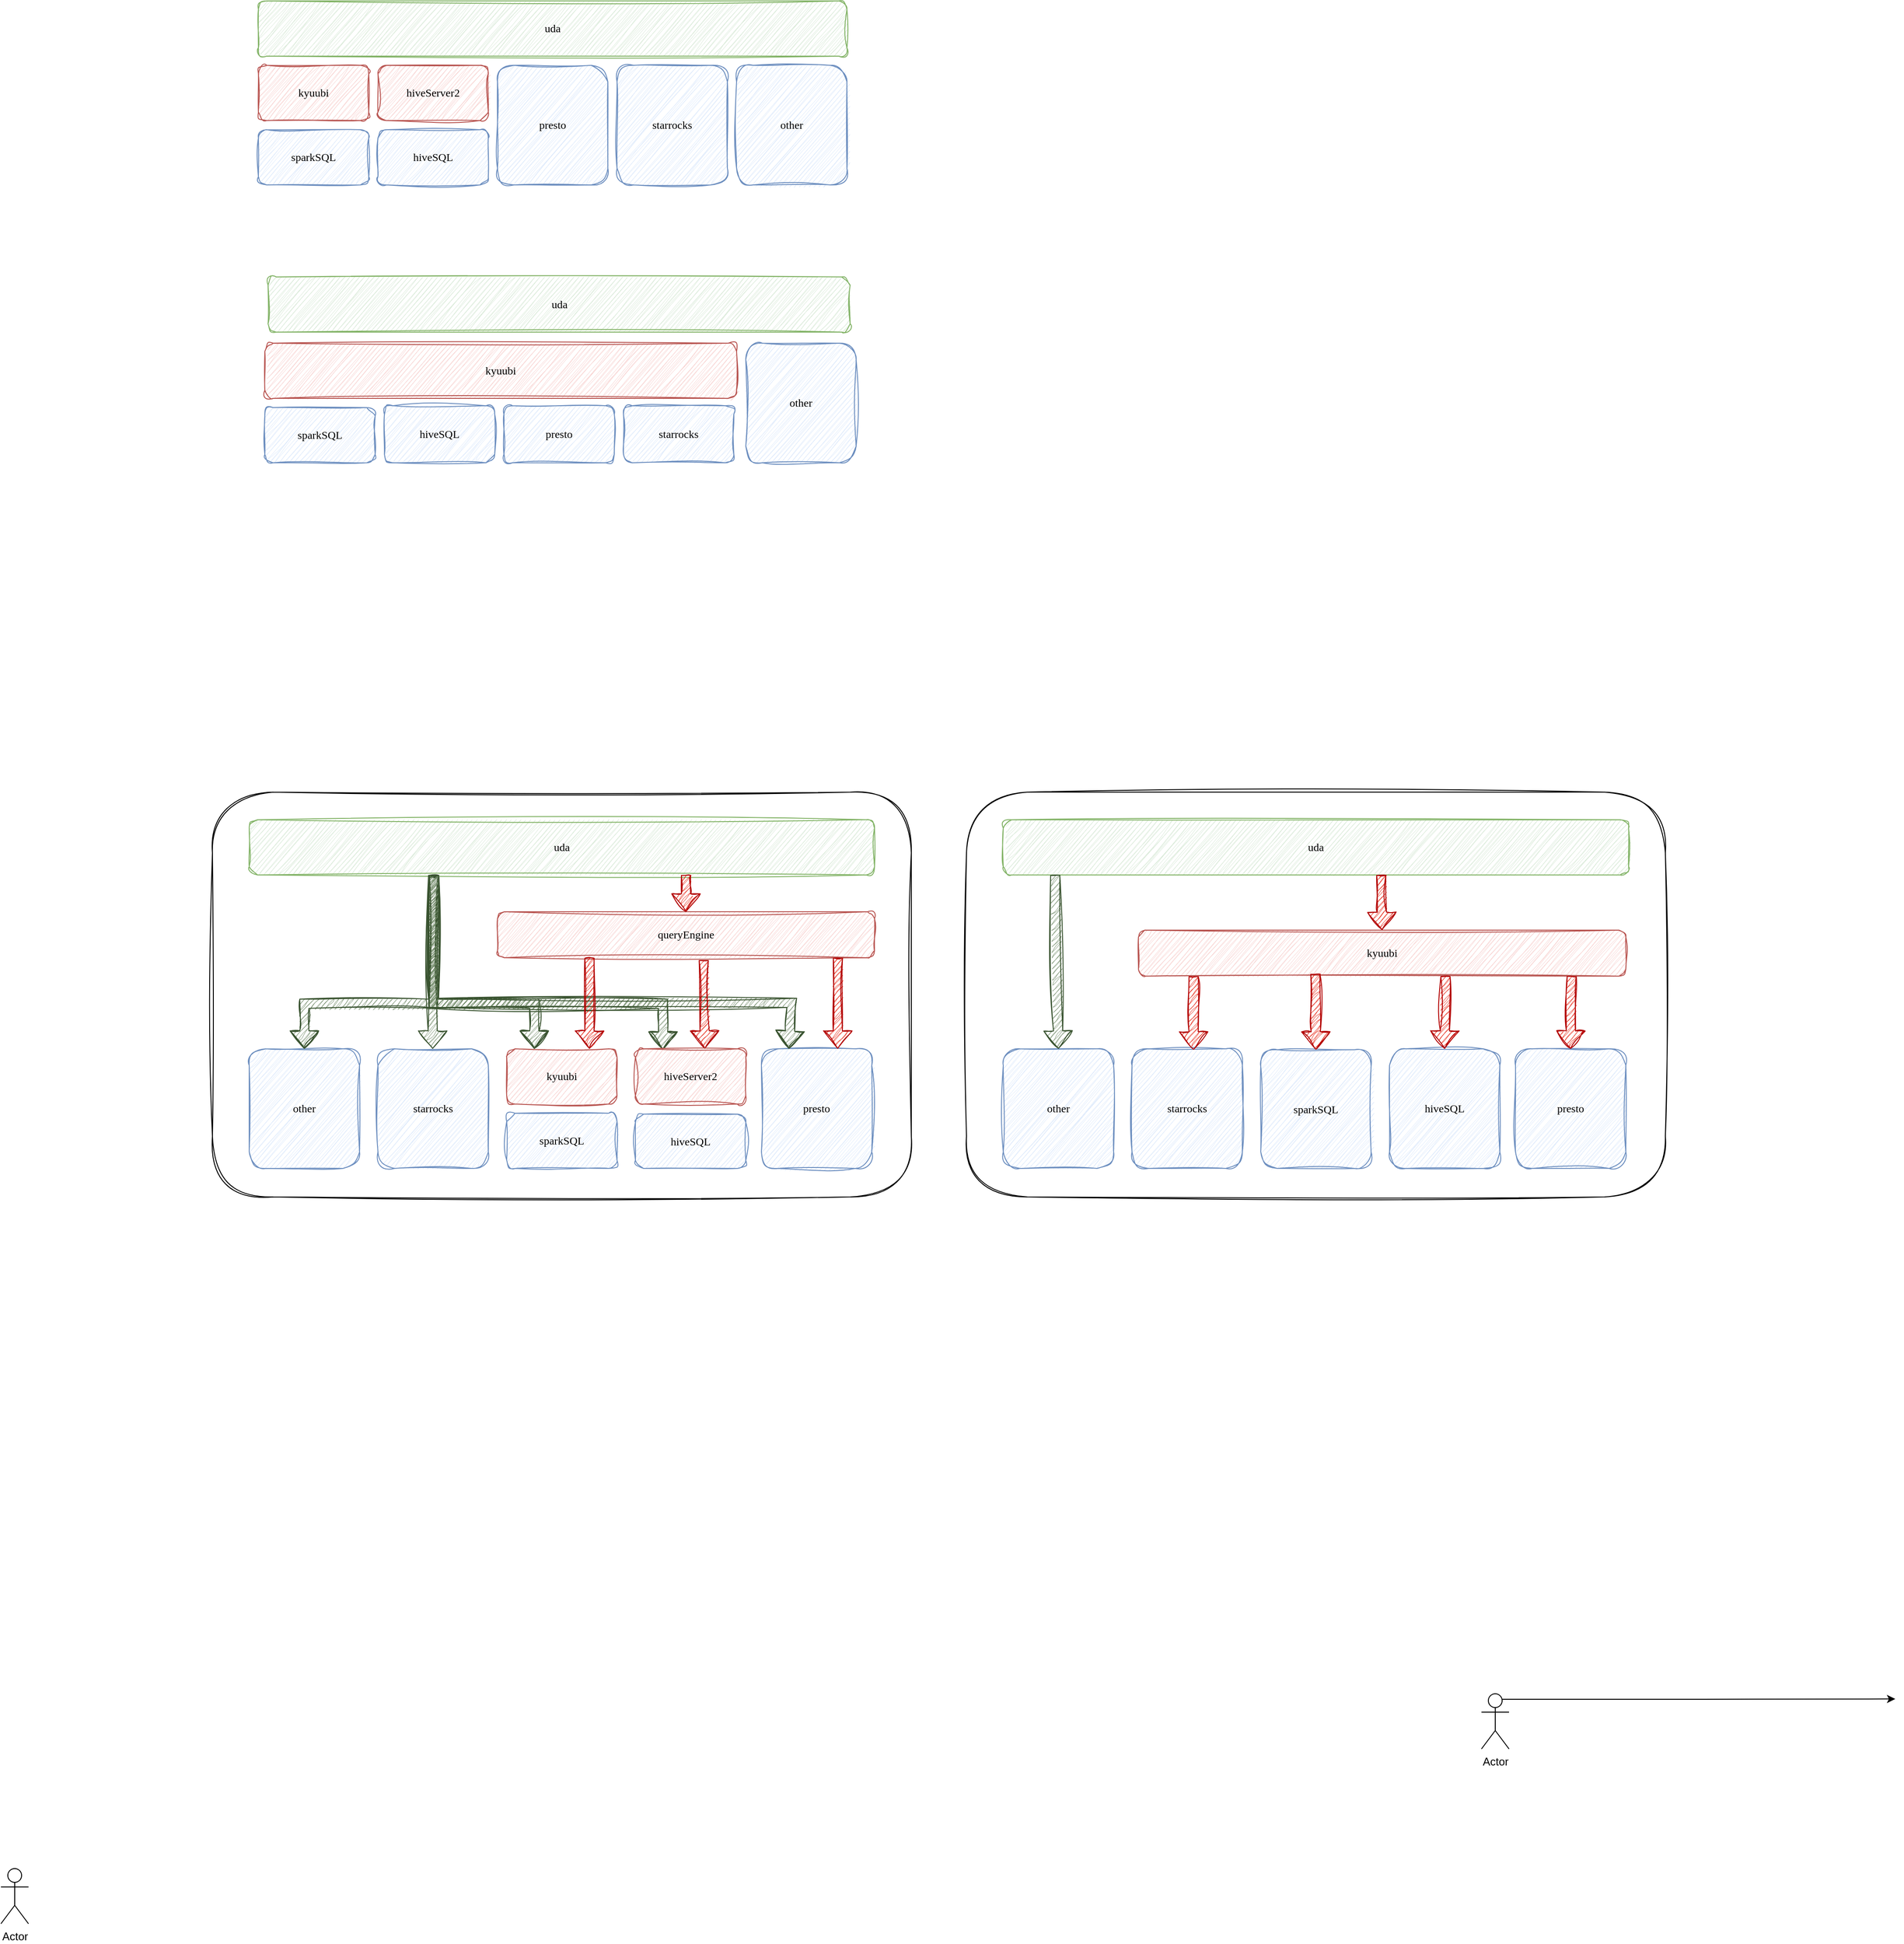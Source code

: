 <mxfile version="23.1.7" type="github">
  <diagram name="第 1 页" id="B3tPYIUx9oePQ5Cu4HwT">
    <mxGraphModel dx="2739" dy="2217" grid="1" gridSize="10" guides="1" tooltips="1" connect="1" arrows="1" fold="1" page="1" pageScale="1" pageWidth="827" pageHeight="1169" math="0" shadow="0">
      <root>
        <mxCell id="0" />
        <mxCell id="1" parent="0" />
        <mxCell id="cScYreCUNj_6Q80DE0kT-82" value="" style="rounded=1;whiteSpace=wrap;html=1;sketch=1;curveFitting=1;jiggle=2;" vertex="1" parent="1">
          <mxGeometry x="880" y="720" width="760" height="440" as="geometry" />
        </mxCell>
        <mxCell id="cScYreCUNj_6Q80DE0kT-81" value="" style="rounded=1;whiteSpace=wrap;html=1;sketch=1;curveFitting=1;jiggle=2;" vertex="1" parent="1">
          <mxGeometry x="60" y="720" width="760" height="440" as="geometry" />
        </mxCell>
        <mxCell id="cScYreCUNj_6Q80DE0kT-1" value="uda" style="rounded=1;whiteSpace=wrap;html=1;sketch=1;curveFitting=1;jiggle=2;fontFamily=Comic Sans MS;fillColor=#d5e8d4;strokeColor=#82b366;" vertex="1" parent="1">
          <mxGeometry x="110" y="-140" width="640" height="60" as="geometry" />
        </mxCell>
        <mxCell id="cScYreCUNj_6Q80DE0kT-6" value="sparkSQL" style="rounded=1;whiteSpace=wrap;html=1;sketch=1;curveFitting=1;jiggle=2;fontFamily=Comic Sans MS;fillColor=#dae8fc;strokeColor=#6c8ebf;" vertex="1" parent="1">
          <mxGeometry x="110" width="120" height="60" as="geometry" />
        </mxCell>
        <mxCell id="cScYreCUNj_6Q80DE0kT-7" value="hiveSQL" style="rounded=1;whiteSpace=wrap;html=1;sketch=1;curveFitting=1;jiggle=2;fontFamily=Comic Sans MS;fillColor=#dae8fc;strokeColor=#6c8ebf;" vertex="1" parent="1">
          <mxGeometry x="240" width="120" height="60" as="geometry" />
        </mxCell>
        <mxCell id="cScYreCUNj_6Q80DE0kT-8" value="presto" style="rounded=1;whiteSpace=wrap;html=1;sketch=1;curveFitting=1;jiggle=2;fontFamily=Comic Sans MS;fillColor=#dae8fc;strokeColor=#6c8ebf;" vertex="1" parent="1">
          <mxGeometry x="370" y="-70" width="120" height="130" as="geometry" />
        </mxCell>
        <mxCell id="cScYreCUNj_6Q80DE0kT-9" value="starrocks" style="rounded=1;whiteSpace=wrap;html=1;sketch=1;curveFitting=1;jiggle=2;fontFamily=Comic Sans MS;fillColor=#dae8fc;strokeColor=#6c8ebf;" vertex="1" parent="1">
          <mxGeometry x="500" y="-70" width="120" height="130" as="geometry" />
        </mxCell>
        <mxCell id="cScYreCUNj_6Q80DE0kT-10" value="kyuubi" style="rounded=1;whiteSpace=wrap;html=1;sketch=1;curveFitting=1;jiggle=2;fontFamily=Comic Sans MS;fillColor=#f8cecc;strokeColor=#b85450;" vertex="1" parent="1">
          <mxGeometry x="110" y="-70" width="120" height="60" as="geometry" />
        </mxCell>
        <mxCell id="cScYreCUNj_6Q80DE0kT-11" value="uda" style="rounded=1;whiteSpace=wrap;html=1;sketch=1;curveFitting=1;jiggle=2;fontFamily=Comic Sans MS;fillColor=#d5e8d4;strokeColor=#82b366;" vertex="1" parent="1">
          <mxGeometry x="120.5" y="160" width="633" height="60" as="geometry" />
        </mxCell>
        <mxCell id="cScYreCUNj_6Q80DE0kT-12" value="sparkSQL" style="rounded=1;whiteSpace=wrap;html=1;sketch=1;curveFitting=1;jiggle=2;fontFamily=Comic Sans MS;fillColor=#dae8fc;strokeColor=#6c8ebf;" vertex="1" parent="1">
          <mxGeometry x="117" y="302" width="120" height="60" as="geometry" />
        </mxCell>
        <mxCell id="cScYreCUNj_6Q80DE0kT-13" value="hiveSQL" style="rounded=1;whiteSpace=wrap;html=1;sketch=1;curveFitting=1;jiggle=2;fontFamily=Comic Sans MS;fillColor=#dae8fc;strokeColor=#6c8ebf;" vertex="1" parent="1">
          <mxGeometry x="247" y="300" width="120" height="62" as="geometry" />
        </mxCell>
        <mxCell id="cScYreCUNj_6Q80DE0kT-14" value="presto" style="rounded=1;whiteSpace=wrap;html=1;sketch=1;curveFitting=1;jiggle=2;fontFamily=Comic Sans MS;fillColor=#dae8fc;strokeColor=#6c8ebf;" vertex="1" parent="1">
          <mxGeometry x="377" y="300" width="120" height="62" as="geometry" />
        </mxCell>
        <mxCell id="cScYreCUNj_6Q80DE0kT-15" value="starrocks" style="rounded=1;whiteSpace=wrap;html=1;sketch=1;curveFitting=1;jiggle=2;fontFamily=Comic Sans MS;fillColor=#dae8fc;strokeColor=#6c8ebf;" vertex="1" parent="1">
          <mxGeometry x="507" y="300" width="120" height="62" as="geometry" />
        </mxCell>
        <mxCell id="cScYreCUNj_6Q80DE0kT-16" value="kyuubi" style="rounded=1;whiteSpace=wrap;html=1;sketch=1;curveFitting=1;jiggle=2;fontFamily=Comic Sans MS;fillColor=#f8cecc;strokeColor=#b85450;" vertex="1" parent="1">
          <mxGeometry x="117" y="232" width="513" height="60" as="geometry" />
        </mxCell>
        <mxCell id="cScYreCUNj_6Q80DE0kT-18" value="&lt;div&gt;other&lt;/div&gt;" style="rounded=1;whiteSpace=wrap;html=1;sketch=1;curveFitting=1;jiggle=2;fontFamily=Comic Sans MS;fillColor=#dae8fc;strokeColor=#6c8ebf;" vertex="1" parent="1">
          <mxGeometry x="630" y="-70" width="120" height="130" as="geometry" />
        </mxCell>
        <mxCell id="cScYreCUNj_6Q80DE0kT-21" value="&lt;div&gt;other&lt;/div&gt;" style="rounded=1;whiteSpace=wrap;html=1;sketch=1;curveFitting=1;jiggle=2;fontFamily=Comic Sans MS;fillColor=#dae8fc;strokeColor=#6c8ebf;" vertex="1" parent="1">
          <mxGeometry x="640" y="232" width="120" height="130" as="geometry" />
        </mxCell>
        <mxCell id="cScYreCUNj_6Q80DE0kT-24" value="uda" style="rounded=1;whiteSpace=wrap;html=1;sketch=1;curveFitting=1;jiggle=2;fontFamily=Comic Sans MS;fillColor=#d5e8d4;strokeColor=#82b366;" vertex="1" parent="1">
          <mxGeometry x="100" y="750" width="680" height="60" as="geometry" />
        </mxCell>
        <mxCell id="cScYreCUNj_6Q80DE0kT-25" value="sparkSQL" style="rounded=1;whiteSpace=wrap;html=1;sketch=1;curveFitting=1;jiggle=2;fontFamily=Comic Sans MS;fillColor=#dae8fc;strokeColor=#6c8ebf;" vertex="1" parent="1">
          <mxGeometry x="380" y="1069" width="120" height="60" as="geometry" />
        </mxCell>
        <mxCell id="cScYreCUNj_6Q80DE0kT-26" value="hiveSQL" style="rounded=1;whiteSpace=wrap;html=1;sketch=1;curveFitting=1;jiggle=2;fontFamily=Comic Sans MS;fillColor=#dae8fc;strokeColor=#6c8ebf;" vertex="1" parent="1">
          <mxGeometry x="520" y="1070" width="120" height="59" as="geometry" />
        </mxCell>
        <mxCell id="cScYreCUNj_6Q80DE0kT-27" value="presto" style="rounded=1;whiteSpace=wrap;html=1;sketch=1;curveFitting=1;jiggle=2;fontFamily=Comic Sans MS;fillColor=#dae8fc;strokeColor=#6c8ebf;" vertex="1" parent="1">
          <mxGeometry x="657" y="999" width="120" height="130" as="geometry" />
        </mxCell>
        <mxCell id="cScYreCUNj_6Q80DE0kT-28" value="starrocks" style="rounded=1;whiteSpace=wrap;html=1;sketch=1;curveFitting=1;jiggle=2;fontFamily=Comic Sans MS;fillColor=#dae8fc;strokeColor=#6c8ebf;" vertex="1" parent="1">
          <mxGeometry x="240" y="999" width="120" height="130" as="geometry" />
        </mxCell>
        <mxCell id="cScYreCUNj_6Q80DE0kT-29" value="kyuubi" style="rounded=1;whiteSpace=wrap;html=1;sketch=1;curveFitting=1;jiggle=2;fontFamily=Comic Sans MS;fillColor=#f8cecc;strokeColor=#b85450;" vertex="1" parent="1">
          <mxGeometry x="380" y="999" width="120" height="60" as="geometry" />
        </mxCell>
        <mxCell id="cScYreCUNj_6Q80DE0kT-30" value="&lt;div&gt;other&lt;/div&gt;" style="rounded=1;whiteSpace=wrap;html=1;sketch=1;curveFitting=1;jiggle=2;fontFamily=Comic Sans MS;fillColor=#dae8fc;strokeColor=#6c8ebf;" vertex="1" parent="1">
          <mxGeometry x="100" y="999" width="120" height="130" as="geometry" />
        </mxCell>
        <mxCell id="cScYreCUNj_6Q80DE0kT-31" value="&lt;font face=&quot;Comic Sans MS&quot;&gt;queryEngine&lt;/font&gt;" style="rounded=1;whiteSpace=wrap;html=1;sketch=1;curveFitting=1;jiggle=2;fillColor=#f8cecc;strokeColor=#b85450;" vertex="1" parent="1">
          <mxGeometry x="370" y="850" width="410" height="50" as="geometry" />
        </mxCell>
        <mxCell id="cScYreCUNj_6Q80DE0kT-85" style="edgeStyle=orthogonalEdgeStyle;rounded=0;orthogonalLoop=1;jettySize=auto;html=1;exitX=0.25;exitY=0.1;exitDx=0;exitDy=0;exitPerimeter=0;" edge="1" parent="1" source="cScYreCUNj_6Q80DE0kT-34">
          <mxGeometry relative="1" as="geometry">
            <mxPoint x="1890" y="1705.667" as="targetPoint" />
          </mxGeometry>
        </mxCell>
        <mxCell id="cScYreCUNj_6Q80DE0kT-34" value="Actor" style="shape=umlActor;verticalLabelPosition=bottom;verticalAlign=top;html=1;outlineConnect=0;" vertex="1" parent="1">
          <mxGeometry x="1440" y="1700" width="30" height="60" as="geometry" />
        </mxCell>
        <mxCell id="cScYreCUNj_6Q80DE0kT-35" value="Actor" style="shape=umlActor;verticalLabelPosition=bottom;verticalAlign=top;html=1;outlineConnect=0;" vertex="1" parent="1">
          <mxGeometry x="-170" y="1890" width="30" height="60" as="geometry" />
        </mxCell>
        <mxCell id="cScYreCUNj_6Q80DE0kT-36" value="" style="shape=flexArrow;endArrow=classic;html=1;rounded=0;entryX=0.5;entryY=0;entryDx=0;entryDy=0;sketch=1;curveFitting=1;jiggle=2;exitX=0.296;exitY=1.036;exitDx=0;exitDy=0;exitPerimeter=0;fillColor=#6d8764;strokeColor=#3A5431;" edge="1" parent="1" source="cScYreCUNj_6Q80DE0kT-24" target="cScYreCUNj_6Q80DE0kT-30">
          <mxGeometry width="50" height="50" relative="1" as="geometry">
            <mxPoint x="300" y="850" as="sourcePoint" />
            <mxPoint x="250" y="860" as="targetPoint" />
            <Array as="points">
              <mxPoint x="300" y="950" />
              <mxPoint x="160" y="950" />
            </Array>
          </mxGeometry>
        </mxCell>
        <mxCell id="cScYreCUNj_6Q80DE0kT-38" value="" style="shape=flexArrow;endArrow=classic;html=1;rounded=0;entryX=0.5;entryY=0;entryDx=0;entryDy=0;sketch=1;curveFitting=1;jiggle=2;fillColor=#6d8764;strokeColor=#3A5431;" edge="1" parent="1">
          <mxGeometry width="50" height="50" relative="1" as="geometry">
            <mxPoint x="300" y="810" as="sourcePoint" />
            <mxPoint x="299.5" y="999" as="targetPoint" />
          </mxGeometry>
        </mxCell>
        <mxCell id="cScYreCUNj_6Q80DE0kT-42" value="" style="shape=flexArrow;endArrow=classic;html=1;rounded=0;entryX=0.25;entryY=0;entryDx=0;entryDy=0;sketch=1;curveFitting=1;jiggle=2;fillColor=#6d8764;strokeColor=#3A5431;" edge="1" parent="1" target="cScYreCUNj_6Q80DE0kT-29">
          <mxGeometry width="50" height="50" relative="1" as="geometry">
            <mxPoint x="301" y="810" as="sourcePoint" />
            <mxPoint x="299.5" y="996" as="targetPoint" />
            <Array as="points">
              <mxPoint x="301" y="950" />
              <mxPoint x="410" y="950" />
            </Array>
          </mxGeometry>
        </mxCell>
        <mxCell id="cScYreCUNj_6Q80DE0kT-43" value="" style="shape=flexArrow;endArrow=classic;html=1;rounded=0;sketch=1;curveFitting=1;jiggle=2;fillColor=#6d8764;strokeColor=#3A5431;" edge="1" parent="1">
          <mxGeometry width="50" height="50" relative="1" as="geometry">
            <mxPoint x="301" y="810" as="sourcePoint" />
            <mxPoint x="550" y="1000" as="targetPoint" />
            <Array as="points">
              <mxPoint x="300.5" y="950" />
              <mxPoint x="550" y="950" />
            </Array>
          </mxGeometry>
        </mxCell>
        <mxCell id="cScYreCUNj_6Q80DE0kT-44" value="" style="shape=flexArrow;endArrow=classic;html=1;rounded=0;entryX=0.25;entryY=0;entryDx=0;entryDy=0;sketch=1;curveFitting=1;jiggle=2;fillColor=#6d8764;strokeColor=#3A5431;" edge="1" parent="1" target="cScYreCUNj_6Q80DE0kT-27">
          <mxGeometry width="50" height="50" relative="1" as="geometry">
            <mxPoint x="301" y="810" as="sourcePoint" />
            <mxPoint x="569" y="999" as="targetPoint" />
            <Array as="points">
              <mxPoint x="300.5" y="949" />
              <mxPoint x="690" y="949" />
            </Array>
          </mxGeometry>
        </mxCell>
        <mxCell id="cScYreCUNj_6Q80DE0kT-46" value="" style="shape=flexArrow;endArrow=classic;html=1;rounded=0;entryX=0.75;entryY=0;entryDx=0;entryDy=0;sketch=1;curveFitting=1;jiggle=2;fillColor=#e51400;strokeColor=#B20000;" edge="1" parent="1" target="cScYreCUNj_6Q80DE0kT-29">
          <mxGeometry width="50" height="50" relative="1" as="geometry">
            <mxPoint x="470" y="900" as="sourcePoint" />
            <mxPoint x="490" y="940" as="targetPoint" />
          </mxGeometry>
        </mxCell>
        <mxCell id="cScYreCUNj_6Q80DE0kT-48" value="" style="shape=flexArrow;endArrow=classic;html=1;rounded=0;exitX=0.903;exitY=0.999;exitDx=0;exitDy=0;entryX=0.75;entryY=0;entryDx=0;entryDy=0;exitPerimeter=0;sketch=1;curveFitting=1;jiggle=2;fillColor=#e51400;strokeColor=#B20000;" edge="1" parent="1" source="cScYreCUNj_6Q80DE0kT-31">
          <mxGeometry width="50" height="50" relative="1" as="geometry">
            <mxPoint x="743" y="900" as="sourcePoint" />
            <mxPoint x="740" y="999" as="targetPoint" />
          </mxGeometry>
        </mxCell>
        <mxCell id="cScYreCUNj_6Q80DE0kT-49" value="" style="shape=flexArrow;endArrow=classic;html=1;rounded=0;exitX=0.547;exitY=1.051;exitDx=0;exitDy=0;entryX=0.75;entryY=0;entryDx=0;entryDy=0;exitPerimeter=0;sketch=1;curveFitting=1;jiggle=2;fillColor=#e51400;strokeColor=#B20000;" edge="1" parent="1" source="cScYreCUNj_6Q80DE0kT-31">
          <mxGeometry width="50" height="50" relative="1" as="geometry">
            <mxPoint x="598.5" y="900" as="sourcePoint" />
            <mxPoint x="595.5" y="999" as="targetPoint" />
          </mxGeometry>
        </mxCell>
        <mxCell id="cScYreCUNj_6Q80DE0kT-50" value="" style="shape=flexArrow;endArrow=classic;html=1;rounded=0;entryX=0.5;entryY=0;entryDx=0;entryDy=0;fillColor=#e51400;strokeColor=#B20000;sketch=1;curveFitting=1;jiggle=2;" edge="1" parent="1" target="cScYreCUNj_6Q80DE0kT-31">
          <mxGeometry width="50" height="50" relative="1" as="geometry">
            <mxPoint x="575" y="810" as="sourcePoint" />
            <mxPoint x="590" y="800" as="targetPoint" />
          </mxGeometry>
        </mxCell>
        <mxCell id="cScYreCUNj_6Q80DE0kT-53" value="uda" style="rounded=1;whiteSpace=wrap;html=1;sketch=1;curveFitting=1;jiggle=2;fontFamily=Comic Sans MS;fillColor=#d5e8d4;strokeColor=#82b366;" vertex="1" parent="1">
          <mxGeometry x="920" y="750" width="680" height="60" as="geometry" />
        </mxCell>
        <mxCell id="cScYreCUNj_6Q80DE0kT-54" value="sparkSQL" style="rounded=1;whiteSpace=wrap;html=1;sketch=1;curveFitting=1;jiggle=2;fontFamily=Comic Sans MS;fillColor=#dae8fc;strokeColor=#6c8ebf;" vertex="1" parent="1">
          <mxGeometry x="1200" y="1000" width="120" height="129" as="geometry" />
        </mxCell>
        <mxCell id="cScYreCUNj_6Q80DE0kT-55" value="hiveSQL" style="rounded=1;whiteSpace=wrap;html=1;sketch=1;curveFitting=1;jiggle=2;fontFamily=Comic Sans MS;fillColor=#dae8fc;strokeColor=#6c8ebf;" vertex="1" parent="1">
          <mxGeometry x="1340" y="999" width="120" height="130" as="geometry" />
        </mxCell>
        <mxCell id="cScYreCUNj_6Q80DE0kT-56" value="presto" style="rounded=1;whiteSpace=wrap;html=1;sketch=1;curveFitting=1;jiggle=2;fontFamily=Comic Sans MS;fillColor=#dae8fc;strokeColor=#6c8ebf;" vertex="1" parent="1">
          <mxGeometry x="1477" y="999" width="120" height="130" as="geometry" />
        </mxCell>
        <mxCell id="cScYreCUNj_6Q80DE0kT-57" value="starrocks" style="rounded=1;whiteSpace=wrap;html=1;sketch=1;curveFitting=1;jiggle=2;fontFamily=Comic Sans MS;fillColor=#dae8fc;strokeColor=#6c8ebf;" vertex="1" parent="1">
          <mxGeometry x="1060" y="999" width="120" height="130" as="geometry" />
        </mxCell>
        <mxCell id="cScYreCUNj_6Q80DE0kT-58" value="kyuubi" style="rounded=1;whiteSpace=wrap;html=1;sketch=1;curveFitting=1;jiggle=2;fontFamily=Comic Sans MS;fillColor=#f8cecc;strokeColor=#b85450;" vertex="1" parent="1">
          <mxGeometry x="1067" y="870" width="530" height="50" as="geometry" />
        </mxCell>
        <mxCell id="cScYreCUNj_6Q80DE0kT-59" value="&lt;div&gt;other&lt;/div&gt;" style="rounded=1;whiteSpace=wrap;html=1;sketch=1;curveFitting=1;jiggle=2;fontFamily=Comic Sans MS;fillColor=#dae8fc;strokeColor=#6c8ebf;" vertex="1" parent="1">
          <mxGeometry x="920" y="999" width="120" height="130" as="geometry" />
        </mxCell>
        <mxCell id="cScYreCUNj_6Q80DE0kT-71" value="" style="shape=flexArrow;endArrow=classic;html=1;rounded=0;entryX=0.5;entryY=0;entryDx=0;entryDy=0;fillColor=#e51400;strokeColor=#B20000;sketch=1;curveFitting=1;jiggle=2;" edge="1" parent="1" target="cScYreCUNj_6Q80DE0kT-58">
          <mxGeometry width="50" height="50" relative="1" as="geometry">
            <mxPoint x="1331.07" y="810" as="sourcePoint" />
            <mxPoint x="1331.07" y="850" as="targetPoint" />
          </mxGeometry>
        </mxCell>
        <mxCell id="cScYreCUNj_6Q80DE0kT-73" value="" style="shape=flexArrow;endArrow=classic;html=1;rounded=0;fillColor=#e51400;strokeColor=#B20000;sketch=1;curveFitting=1;jiggle=2;" edge="1" parent="1">
          <mxGeometry width="50" height="50" relative="1" as="geometry">
            <mxPoint x="1127" y="920" as="sourcePoint" />
            <mxPoint x="1127" y="1000" as="targetPoint" />
          </mxGeometry>
        </mxCell>
        <mxCell id="cScYreCUNj_6Q80DE0kT-74" value="" style="shape=flexArrow;endArrow=classic;html=1;rounded=0;entryX=0.5;entryY=0;entryDx=0;entryDy=0;fillColor=#e51400;strokeColor=#B20000;sketch=1;curveFitting=1;jiggle=2;exitX=0.363;exitY=0.947;exitDx=0;exitDy=0;exitPerimeter=0;" edge="1" parent="1" source="cScYreCUNj_6Q80DE0kT-58" target="cScYreCUNj_6Q80DE0kT-54">
          <mxGeometry width="50" height="50" relative="1" as="geometry">
            <mxPoint x="1259.57" y="909" as="sourcePoint" />
            <mxPoint x="1260" y="959" as="targetPoint" />
          </mxGeometry>
        </mxCell>
        <mxCell id="cScYreCUNj_6Q80DE0kT-75" value="" style="shape=flexArrow;endArrow=classic;html=1;rounded=0;entryX=0.5;entryY=0;entryDx=0;entryDy=0;fillColor=#e51400;strokeColor=#B20000;sketch=1;curveFitting=1;jiggle=2;exitX=0.63;exitY=1;exitDx=0;exitDy=0;exitPerimeter=0;" edge="1" parent="1" source="cScYreCUNj_6Q80DE0kT-58" target="cScYreCUNj_6Q80DE0kT-55">
          <mxGeometry width="50" height="50" relative="1" as="geometry">
            <mxPoint x="1399.57" y="909" as="sourcePoint" />
            <mxPoint x="1400" y="959" as="targetPoint" />
          </mxGeometry>
        </mxCell>
        <mxCell id="cScYreCUNj_6Q80DE0kT-76" value="" style="shape=flexArrow;endArrow=classic;html=1;rounded=0;entryX=0.5;entryY=0;entryDx=0;entryDy=0;fillColor=#e51400;strokeColor=#B20000;sketch=1;curveFitting=1;jiggle=2;exitX=0.889;exitY=1;exitDx=0;exitDy=0;exitPerimeter=0;" edge="1" parent="1" source="cScYreCUNj_6Q80DE0kT-58" target="cScYreCUNj_6Q80DE0kT-56">
          <mxGeometry width="50" height="50" relative="1" as="geometry">
            <mxPoint x="1536.07" y="910" as="sourcePoint" />
            <mxPoint x="1536.5" y="960" as="targetPoint" />
          </mxGeometry>
        </mxCell>
        <mxCell id="cScYreCUNj_6Q80DE0kT-78" value="" style="shape=flexArrow;endArrow=classic;html=1;rounded=0;entryX=0.5;entryY=0;entryDx=0;entryDy=0;sketch=1;curveFitting=1;jiggle=2;fillColor=#6d8764;strokeColor=#3A5431;" edge="1" parent="1" target="cScYreCUNj_6Q80DE0kT-59">
          <mxGeometry width="50" height="50" relative="1" as="geometry">
            <mxPoint x="976.5" y="810" as="sourcePoint" />
            <mxPoint x="976.07" y="959" as="targetPoint" />
          </mxGeometry>
        </mxCell>
        <mxCell id="cScYreCUNj_6Q80DE0kT-79" value="hiveServer2" style="rounded=1;whiteSpace=wrap;html=1;sketch=1;curveFitting=1;jiggle=2;fontFamily=Comic Sans MS;fillColor=#f8cecc;strokeColor=#b85450;" vertex="1" parent="1">
          <mxGeometry x="520" y="999" width="120" height="60" as="geometry" />
        </mxCell>
        <mxCell id="cScYreCUNj_6Q80DE0kT-80" value="hiveServer2" style="rounded=1;whiteSpace=wrap;html=1;sketch=1;curveFitting=1;jiggle=2;fontFamily=Comic Sans MS;fillColor=#f8cecc;strokeColor=#b85450;" vertex="1" parent="1">
          <mxGeometry x="240" y="-70" width="120" height="60" as="geometry" />
        </mxCell>
      </root>
    </mxGraphModel>
  </diagram>
</mxfile>

